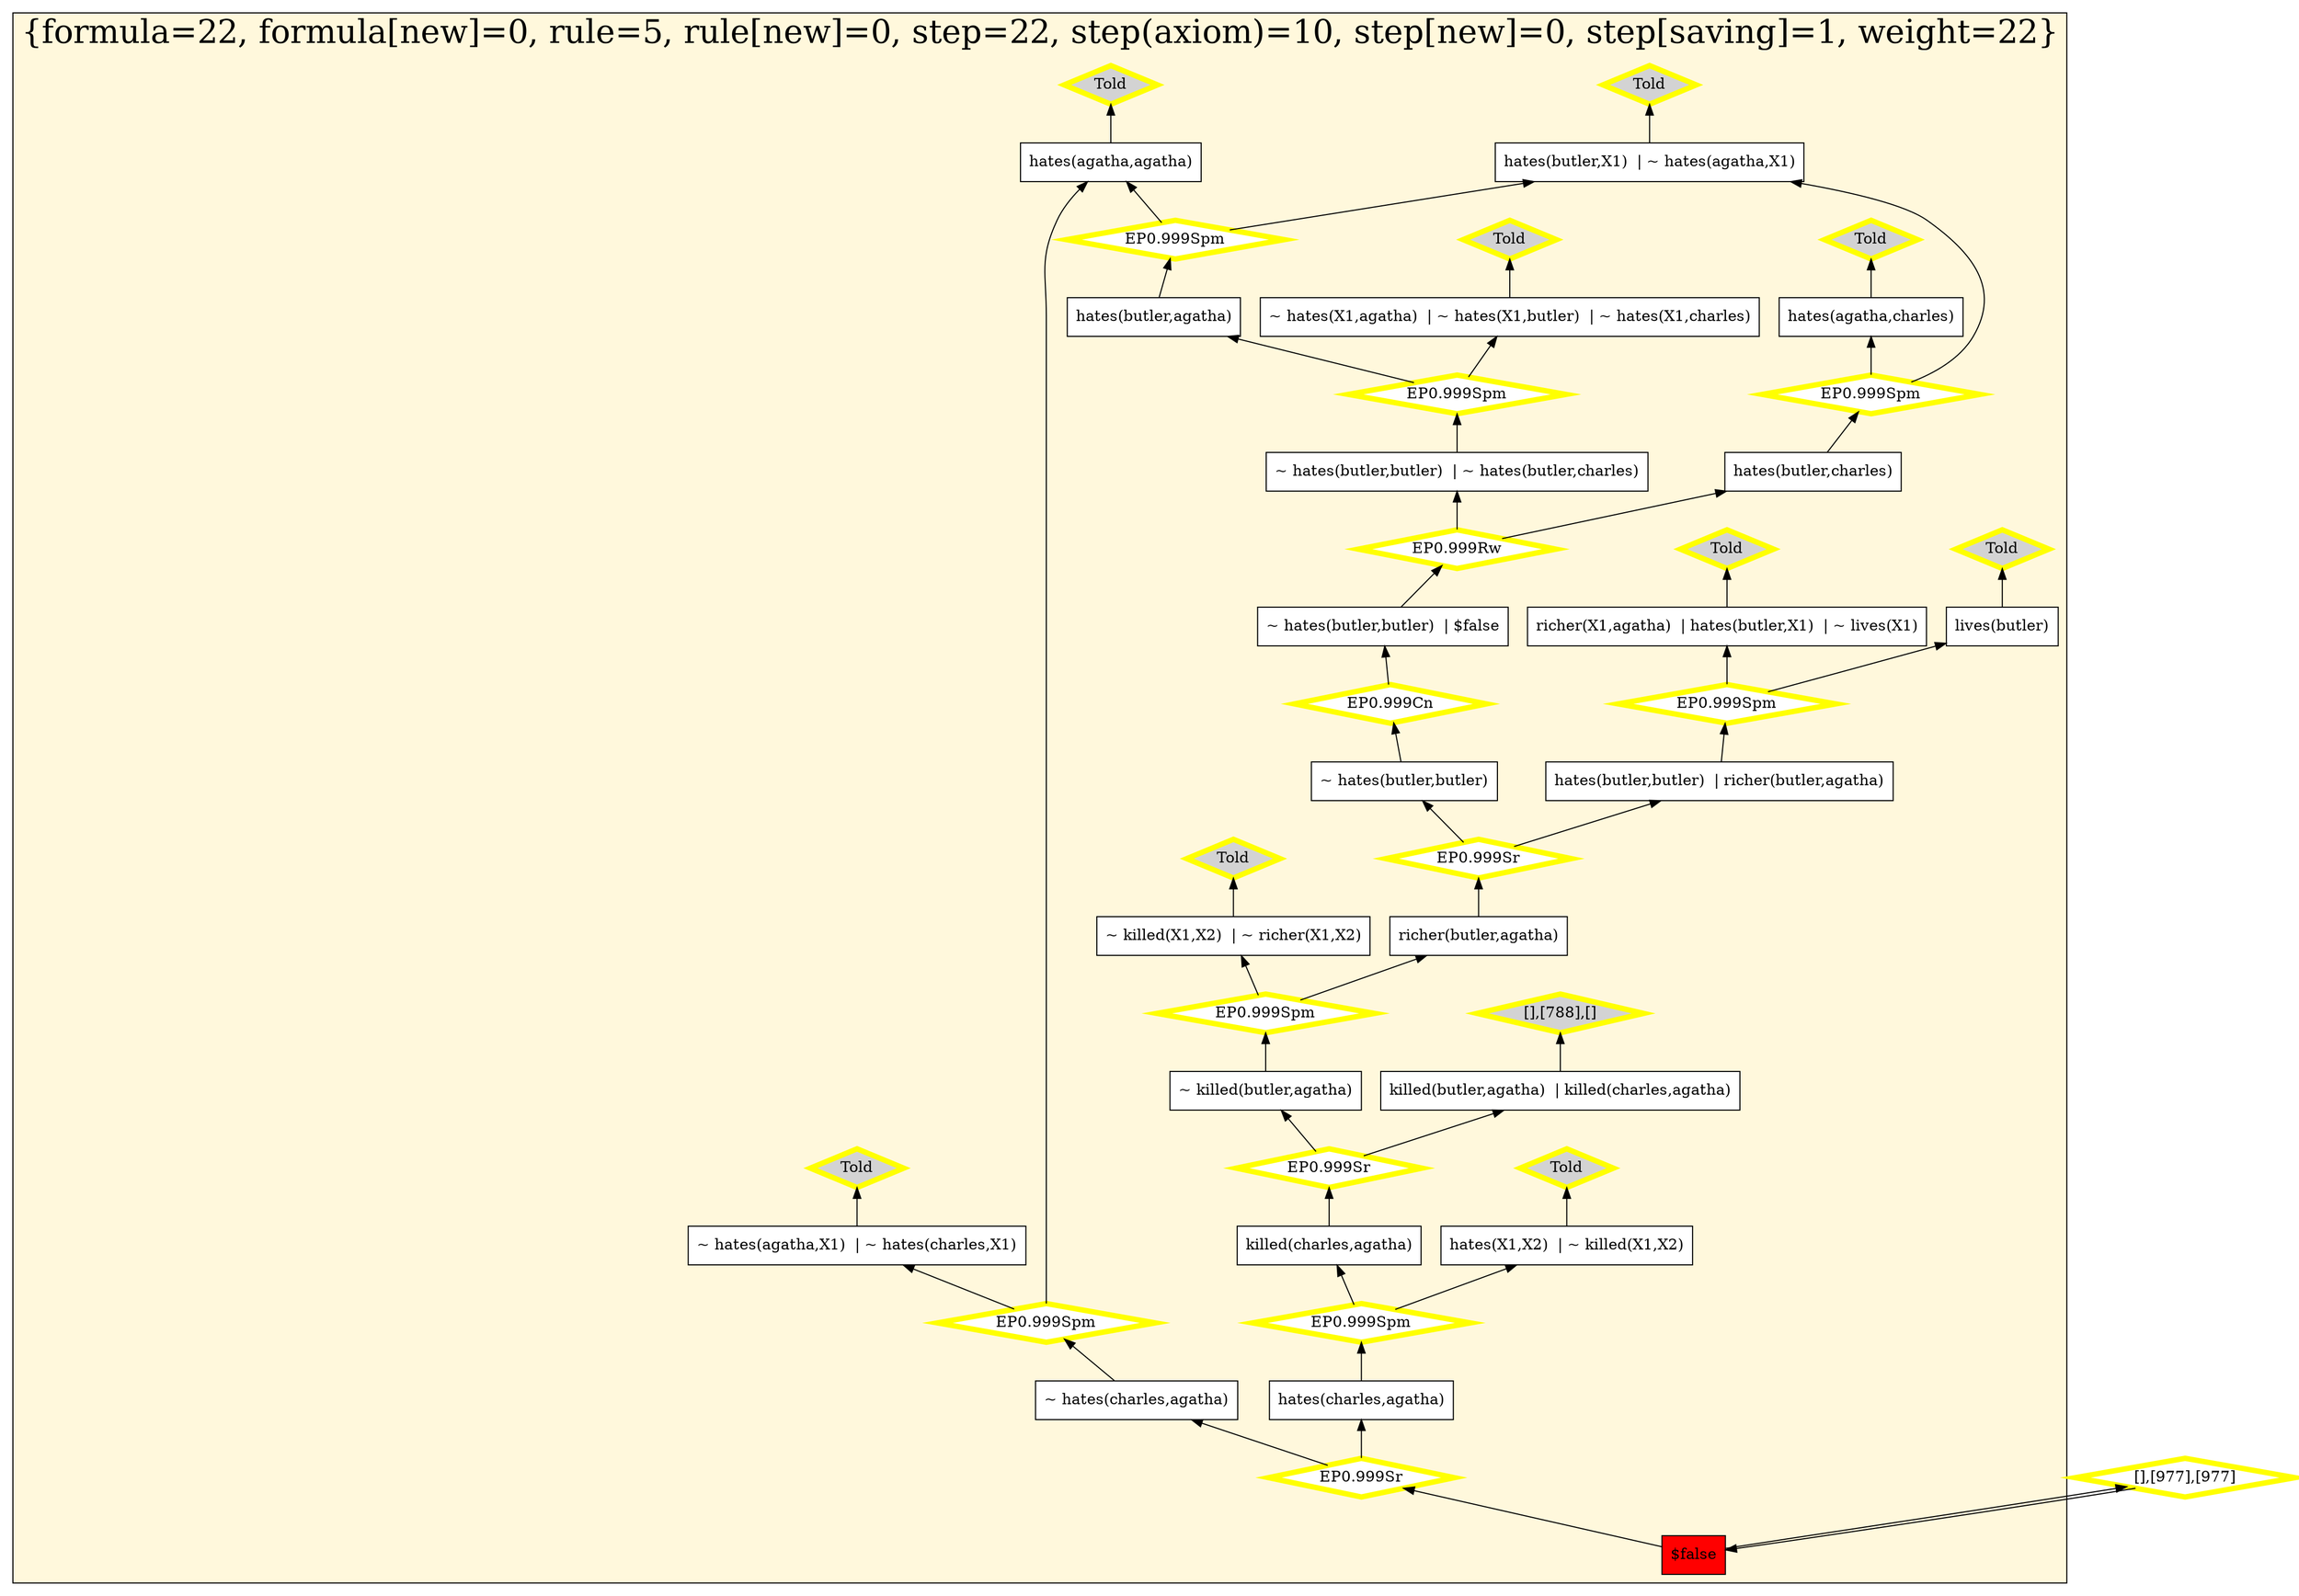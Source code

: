 digraph g 
{ rankdir=BT;
   
  "x_920" [ color="black" shape="box" label="hates(butler,charles)" fillcolor="white" style="filled"  ];
  "x_858" [ color="black" shape="box" label="hates(butler,X1)  | ~ hates(agatha,X1)" fillcolor="white" style="filled"  ];
  "x_810" [ color="black" shape="box" label="~ hates(X1,agatha)  | ~ hates(X1,butler)  | ~ hates(X1,charles)" fillcolor="white" style="filled"  ];
  "x_879" [ color="black" shape="box" label="killed(charles,agatha)" fillcolor="white" style="filled"  ];
  "x_973" [ color="black" shape="box" label="richer(butler,agatha)" fillcolor="white" style="filled"  ];
  "x_940" [ color="black" shape="box" label="hates(butler,agatha)" fillcolor="white" style="filled"  ];
  "x_998" [ color="black" shape="box" label="~ hates(charles,agatha)" fillcolor="white" style="filled"  ];
  "x_898" [ color="black" shape="box" label="richer(X1,agatha)  | hates(butler,X1)  | ~ lives(X1)" fillcolor="white" style="filled"  ];
  "x_893" [ color="black" shape="box" label="hates(butler,butler)  | richer(butler,agatha)" fillcolor="white" style="filled"  ];
  "x_830" [ color="black" shape="box" label="~ hates(butler,butler)  | ~ hates(butler,charles)" fillcolor="white" style="filled"  ];
  "x_945" [ color="black" shape="box" label="hates(agatha,charles)" fillcolor="white" style="filled"  ];
  "x_970" [ color="black" shape="box" label="~ hates(agatha,X1)  | ~ hates(charles,X1)" fillcolor="white" style="filled"  ];
  "x_886" [ color="black" shape="box" label="~ hates(butler,butler)  | $false" fillcolor="white" style="filled"  ];
  "x_1002" [ color="black" shape="box" label="hates(X1,X2)  | ~ killed(X1,X2)" fillcolor="white" style="filled"  ];
  "x_857" [ color="black" shape="box" label="~ killed(X1,X2)  | ~ richer(X1,X2)" fillcolor="white" style="filled"  ];
  "x_788" [ color="black" shape="box" label="killed(butler,agatha)  | killed(charles,agatha)" fillcolor="white" style="filled"  ];
  "x_962" [ color="black" shape="box" label="hates(agatha,agatha)" fillcolor="white" style="filled"  ];
  "x_977" [ color="black" shape="box" label="$false" fillcolor="red" style="filled"  ];
  "x_971" [ color="black" shape="box" label="hates(charles,agatha)" fillcolor="white" style="filled"  ];
  "x_861" [ color="black" shape="box" label="~ hates(butler,butler)" fillcolor="white" style="filled"  ];
  "x_977" [ color="black" shape="box" label="$false" fillcolor="red" style="filled"  ];
  "x_904" [ color="black" shape="box" label="lives(butler)" fillcolor="white" style="filled"  ];
  "x_924" [ color="black" shape="box" label="~ killed(butler,agatha)" fillcolor="white" style="filled"  ];
  "490ca8fb:1242f8625f3:-7831" [ URL="http://browser.inference-web.org/iwbrowser/BrowseNodeSet?url=http%3A%2F%2Finference-web.org%2Fproofs%2Ftptp%2FSolutions%2FPUZ%2FPUZ001-1%2FEP---0.999%2Fanswer.owl%23ns_31" color="yellow" shape="diamond" label="EP0.999Sr" fillcolor="white" style="filled" penwidth="5"  ];
  "x_879" -> "490ca8fb:1242f8625f3:-7831";
  "490ca8fb:1242f8625f3:-7831" -> "x_788";
  "490ca8fb:1242f8625f3:-7831" -> "x_924";
  "490ca8fb:1242f8625f3:-781e" [ URL="http://browser.inference-web.org/iwbrowser/BrowseNodeSet?url=http%3A%2F%2Finference-web.org%2Fproofs%2Ftptp%2FSolutions%2FPUZ%2FPUZ001-1%2FEP---0.999%2Fanswer.owl%23ns_27" color="yellow" shape="diamond" label="EP0.999Rw" fillcolor="white" style="filled" penwidth="5"  ];
  "x_886" -> "490ca8fb:1242f8625f3:-781e";
  "490ca8fb:1242f8625f3:-781e" -> "x_830";
  "490ca8fb:1242f8625f3:-781e" -> "x_920";
  "490ca8fb:1242f8625f3:-780f" [ URL="http://browser.inference-web.org/iwbrowser/BrowseNodeSet?url=http%3A%2F%2Finference-web.org%2Fproofs%2Ftptp%2FSolutions%2FPUZ%2FPUZ001-1%2FEP---0.999%2Fanswer.owl%23ns_10" color="yellow" shape="diamond" label="Told" fillcolor="lightgrey" style="filled" penwidth="5"  ];
  "x_858" -> "490ca8fb:1242f8625f3:-780f";
  "490ca8fb:1242f8625f3:-77f6" [ URL="http://browser.inference-web.org/iwbrowser/BrowseNodeSet?url=http%3A%2F%2Finference-web.org%2Fproofs%2Ftptp%2FSolutions%2FPUZ%2FPUZ001-1%2FEP---0.999%2Fanswer.owl%23ns_11" color="yellow" shape="diamond" label="Told" fillcolor="lightgrey" style="filled" penwidth="5"  ];
  "x_898" -> "490ca8fb:1242f8625f3:-77f6";
  "490ca8fb:1242f8625f3:-782c" [ URL="http://browser.inference-web.org/iwbrowser/BrowseNodeSet?url=http%3A%2F%2Finference-web.org%2Fproofs%2Ftptp%2FSolutions%2FPUZ%2FPUZ001-1%2FEP---0.999%2Fanswer.owl%23ns_30" color="yellow" shape="diamond" label="EP0.999Spm" fillcolor="white" style="filled" penwidth="5"  ];
  "x_924" -> "490ca8fb:1242f8625f3:-782c";
  "490ca8fb:1242f8625f3:-782c" -> "x_857";
  "490ca8fb:1242f8625f3:-782c" -> "x_973";
  "490ca8fb:1242f8625f3:-7805" [ URL="http://browser.inference-web.org/iwbrowser/BrowseNodeSet?url=http%3A%2F%2Finference-web.org%2Fproofs%2Ftptp%2FSolutions%2FPUZ%2FPUZ001-1%2FEP---0.999%2Fanswer.owl%23ns_19" color="yellow" shape="diamond" label="EP0.999Spm" fillcolor="white" style="filled" penwidth="5"  ];
  "x_940" -> "490ca8fb:1242f8625f3:-7805";
  "490ca8fb:1242f8625f3:-7805" -> "x_858";
  "490ca8fb:1242f8625f3:-7805" -> "x_962";
  "490ca8fb:1242f8625f3:-780a" [ URL="http://browser.inference-web.org/iwbrowser/BrowseNodeSet?url=http%3A%2F%2Finference-web.org%2Fproofs%2Ftptp%2FSolutions%2FPUZ%2FPUZ001-1%2FEP---0.999%2Fanswer.owl%23ns_22" color="yellow" shape="diamond" label="EP0.999Spm" fillcolor="white" style="filled" penwidth="5"  ];
  "x_830" -> "490ca8fb:1242f8625f3:-780a";
  "490ca8fb:1242f8625f3:-780a" -> "x_810";
  "490ca8fb:1242f8625f3:-780a" -> "x_940";
  "490ca8fb:1242f8625f3:-783b" [ URL="http://browser.inference-web.org/iwbrowser/BrowseNodeSet?url=http%3A%2F%2Finference-web.org%2Fproofs%2Ftptp%2FSolutions%2FPUZ%2FPUZ001-1%2FEP---0.999%2Fanswer.owl%23ns_5" color="yellow" shape="diamond" label="Told" fillcolor="lightgrey" style="filled" penwidth="5"  ];
  "x_970" -> "490ca8fb:1242f8625f3:-783b";
  "490ca8fb:1242f8625f3:-7800" [ URL="http://browser.inference-web.org/iwbrowser/BrowseNodeSet?url=http%3A%2F%2Finference-web.org%2Fproofs%2Ftptp%2FSolutions%2FPUZ%2FPUZ001-1%2FEP---0.999%2Fanswer.owl%23ns_6" color="yellow" shape="diamond" label="Told" fillcolor="lightgrey" style="filled" penwidth="5"  ];
  "x_810" -> "490ca8fb:1242f8625f3:-7800";
  "490ca8fb:1242f8625f3:-7814" [ URL="http://browser.inference-web.org/iwbrowser/BrowseNodeSet?url=http%3A%2F%2Finference-web.org%2Fproofs%2Ftptp%2FSolutions%2FPUZ%2FPUZ001-1%2FEP---0.999%2Fanswer.owl%23ns_8" color="yellow" shape="diamond" label="Told" fillcolor="lightgrey" style="filled" penwidth="5"  ];
  "x_945" -> "490ca8fb:1242f8625f3:-7814";
  "490ca8fb:1242f8625f3:-77fb" [ URL="http://browser.inference-web.org/iwbrowser/BrowseNodeSet?url=http%3A%2F%2Finference-web.org%2Fproofs%2Ftptp%2FSolutions%2FPUZ%2FPUZ001-1%2FEP---0.999%2Fanswer.owl%23ns_17" color="yellow" shape="diamond" label="EP0.999Spm" fillcolor="white" style="filled" penwidth="5"  ];
  "x_893" -> "490ca8fb:1242f8625f3:-77fb";
  "490ca8fb:1242f8625f3:-77fb" -> "x_898";
  "490ca8fb:1242f8625f3:-77fb" -> "x_904";
  "490ca8fb:1242f8625f3:-77e7" [ URL="http://browser.inference-web.org/iwbrowser/BrowseNodeSet?url=http%3A%2F%2Finference-web.org%2Fproofs%2Ftptp%2FSolutions%2FPUZ%2FPUZ001-1%2FEP---0.999%2Fanswer.owl%23ns_9" color="yellow" shape="diamond" label="Told" fillcolor="lightgrey" style="filled" penwidth="5"  ];
  "x_1002" -> "490ca8fb:1242f8625f3:-77e7";
  "490ca8fb:1242f8625f3:-7827" [ URL="http://browser.inference-web.org/iwbrowser/BrowseNodeSet?url=http%3A%2F%2Finference-web.org%2Fproofs%2Ftptp%2FSolutions%2FPUZ%2FPUZ001-1%2FEP---0.999%2Fanswer.owl%23ns_29" color="yellow" shape="diamond" label="EP0.999Sr" fillcolor="white" style="filled" penwidth="5"  ];
  "x_973" -> "490ca8fb:1242f8625f3:-7827";
  "490ca8fb:1242f8625f3:-7827" -> "x_861";
  "490ca8fb:1242f8625f3:-7827" -> "x_893";
  "490ca8fb:1242f8625f3:-77ec" [ URL="http://browser.inference-web.org/iwbrowser/BrowseNodeSet?url=http%3A%2F%2Finference-web.org%2Fproofs%2Ftptp%2FSolutions%2FPUZ%2FPUZ001-1%2FEP---0.999%2Fanswer.owl%23ns_12" color="yellow" shape="diamond" label="[],[788],[]" fillcolor="lightgrey" style="filled" penwidth="5"  ];
  "x_788" -> "490ca8fb:1242f8625f3:-77ec";
  "490ca8fb:1242f8625f3:-7819" [ URL="http://browser.inference-web.org/iwbrowser/BrowseNodeSet?url=http%3A%2F%2Finference-web.org%2Fproofs%2Ftptp%2FSolutions%2FPUZ%2FPUZ001-1%2FEP---0.999%2Fanswer.owl%23ns_20" color="yellow" shape="diamond" label="EP0.999Spm" fillcolor="white" style="filled" penwidth="5"  ];
  "x_920" -> "490ca8fb:1242f8625f3:-7819";
  "490ca8fb:1242f8625f3:-7819" -> "x_858";
  "490ca8fb:1242f8625f3:-7819" -> "x_945";
  "490ca8fb:1242f8625f3:-784e" [ URL="http://browser.inference-web.org/iwbrowser/BrowseNodeSet?url=http%3A%2F%2Finference-web.org%2Fproofs%2Ftptp%2FSolutions%2FPUZ%2FPUZ001-1%2FEP---0.999%2Fanswer.owl%23answer" color="yellow" shape="diamond" label="[],[977],[977]" fillcolor="white" style="filled" penwidth="5"  ];
  "x_977" -> "490ca8fb:1242f8625f3:-784e";
  "490ca8fb:1242f8625f3:-784e" -> "x_977";
  "490ca8fb:1242f8625f3:-7845" [ URL="http://browser.inference-web.org/iwbrowser/BrowseNodeSet?url=http%3A%2F%2Finference-web.org%2Fproofs%2Ftptp%2FSolutions%2FPUZ%2FPUZ001-1%2FEP---0.999%2Fanswer.owl%23ns_13" color="yellow" shape="diamond" label="EP0.999Spm" fillcolor="white" style="filled" penwidth="5"  ];
  "x_998" -> "490ca8fb:1242f8625f3:-7845";
  "490ca8fb:1242f8625f3:-7845" -> "x_962";
  "490ca8fb:1242f8625f3:-7845" -> "x_970";
  "490ca8fb:1242f8625f3:-7836" [ URL="http://browser.inference-web.org/iwbrowser/BrowseNodeSet?url=http%3A%2F%2Finference-web.org%2Fproofs%2Ftptp%2FSolutions%2FPUZ%2FPUZ001-1%2FEP---0.999%2Fanswer.owl%23ns_32" color="yellow" shape="diamond" label="EP0.999Spm" fillcolor="white" style="filled" penwidth="5"  ];
  "x_971" -> "490ca8fb:1242f8625f3:-7836";
  "490ca8fb:1242f8625f3:-7836" -> "x_879";
  "490ca8fb:1242f8625f3:-7836" -> "x_1002";
  "490ca8fb:1242f8625f3:-784a" [ URL="http://browser.inference-web.org/iwbrowser/BrowseNodeSet?url=http%3A%2F%2Finference-web.org%2Fproofs%2Ftptp%2FSolutions%2FPUZ%2FPUZ001-1%2FEP---0.999%2Fanswer.owl%23ns_33" color="yellow" shape="diamond" label="EP0.999Sr" fillcolor="white" style="filled" penwidth="5"  ];
  "x_977" -> "490ca8fb:1242f8625f3:-784a";
  "490ca8fb:1242f8625f3:-784a" -> "x_971";
  "490ca8fb:1242f8625f3:-784a" -> "x_998";
  "490ca8fb:1242f8625f3:-77f1" [ URL="http://browser.inference-web.org/iwbrowser/BrowseNodeSet?url=http%3A%2F%2Finference-web.org%2Fproofs%2Ftptp%2FSolutions%2FPUZ%2FPUZ001-1%2FEP---0.999%2Fanswer.owl%23ns_4" color="yellow" shape="diamond" label="Told" fillcolor="lightgrey" style="filled" penwidth="5"  ];
  "x_857" -> "490ca8fb:1242f8625f3:-77f1";
  "490ca8fb:1242f8625f3:-7840" [ URL="http://browser.inference-web.org/iwbrowser/BrowseNodeSet?url=http%3A%2F%2Finference-web.org%2Fproofs%2Ftptp%2FSolutions%2FPUZ%2FPUZ001-1%2FEP---0.999%2Fanswer.owl%23ns_7" color="yellow" shape="diamond" label="Told" fillcolor="lightgrey" style="filled" penwidth="5"  ];
  "x_962" -> "490ca8fb:1242f8625f3:-7840";
  "490ca8fb:1242f8625f3:-7822" [ URL="http://browser.inference-web.org/iwbrowser/BrowseNodeSet?url=http%3A%2F%2Finference-web.org%2Fproofs%2Ftptp%2FSolutions%2FPUZ%2FPUZ001-1%2FEP---0.999%2Fanswer.owl%23ns_28" color="yellow" shape="diamond" label="EP0.999Cn" fillcolor="white" style="filled" penwidth="5"  ];
  "x_861" -> "490ca8fb:1242f8625f3:-7822";
  "490ca8fb:1242f8625f3:-7822" -> "x_886";
  "490ca8fb:1242f8625f3:-7853" [ URL="http://browser.inference-web.org/iwbrowser/BrowseNodeSet?url=http%3A%2F%2Finference-web.org%2Fproofs%2Ftptp%2FSolutions%2FPUZ%2FPUZ001-1%2FEP---0.999%2Fanswer.owl%23ns_2" color="yellow" shape="diamond" label="Told" fillcolor="lightgrey" style="filled" penwidth="5"  ];
  "x_904" -> "490ca8fb:1242f8625f3:-7853";
  
 subgraph cluster_opt 
{ labelloc=b label="{formula=22, formula[new]=0, rule=5, rule[new]=0, step=22, step(axiom)=10, step[new]=0, step[saving]=1, weight=22}" 
 fontsize=30 fillcolor=cornsilk style=filled 
  x_924 ; x_788 ; x_920 ; x_886 ; x_858 ; x_857 ; x_977 ; x_830 ; x_893 ; x_945 ; x_861 ; x_971 ; x_970 ; x_940 ; x_1002 ; x_973 ; x_904 ; x_962 ; x_898 ; x_810 ; x_998 ; x_879 ; "490ca8fb:1242f8625f3:-7831" ;
 "490ca8fb:1242f8625f3:-781e" ;
 "490ca8fb:1242f8625f3:-780f" ;
 "490ca8fb:1242f8625f3:-77f6" ;
 "490ca8fb:1242f8625f3:-782c" ;
 "490ca8fb:1242f8625f3:-7805" ;
 "490ca8fb:1242f8625f3:-780a" ;
 "490ca8fb:1242f8625f3:-783b" ;
 "490ca8fb:1242f8625f3:-7800" ;
 "490ca8fb:1242f8625f3:-7814" ;
 "490ca8fb:1242f8625f3:-77fb" ;
 "490ca8fb:1242f8625f3:-77e7" ;
 "490ca8fb:1242f8625f3:-7827" ;
 "490ca8fb:1242f8625f3:-7819" ;
 "490ca8fb:1242f8625f3:-77ec" ;
 "490ca8fb:1242f8625f3:-7845" ;
 "490ca8fb:1242f8625f3:-7836" ;
 "490ca8fb:1242f8625f3:-784a" ;
 "490ca8fb:1242f8625f3:-7840" ;
 "490ca8fb:1242f8625f3:-77f1" ;
 "490ca8fb:1242f8625f3:-7822" ;
 "490ca8fb:1242f8625f3:-7853" ;
 
}
 
}
